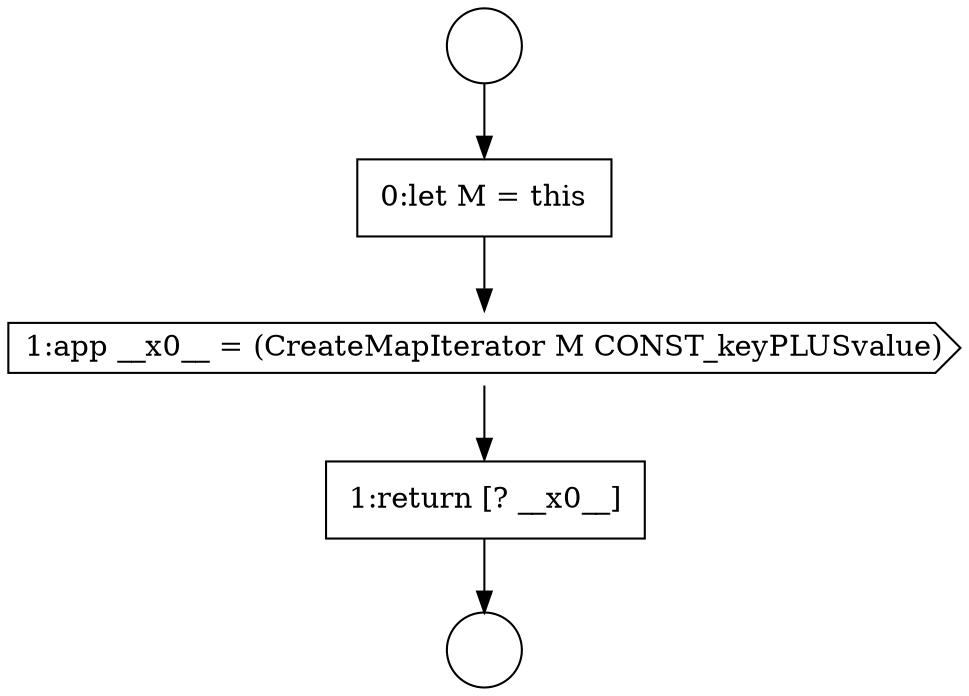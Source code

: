digraph {
  node17065 [shape=cds, label=<<font color="black">1:app __x0__ = (CreateMapIterator M CONST_keyPLUSvalue)</font>> color="black" fillcolor="white" style=filled]
  node17064 [shape=none, margin=0, label=<<font color="black">
    <table border="0" cellborder="1" cellspacing="0" cellpadding="10">
      <tr><td align="left">0:let M = this</td></tr>
    </table>
  </font>> color="black" fillcolor="white" style=filled]
  node17066 [shape=none, margin=0, label=<<font color="black">
    <table border="0" cellborder="1" cellspacing="0" cellpadding="10">
      <tr><td align="left">1:return [? __x0__]</td></tr>
    </table>
  </font>> color="black" fillcolor="white" style=filled]
  node17063 [shape=circle label=" " color="black" fillcolor="white" style=filled]
  node17062 [shape=circle label=" " color="black" fillcolor="white" style=filled]
  node17062 -> node17064 [ color="black"]
  node17064 -> node17065 [ color="black"]
  node17065 -> node17066 [ color="black"]
  node17066 -> node17063 [ color="black"]
}
